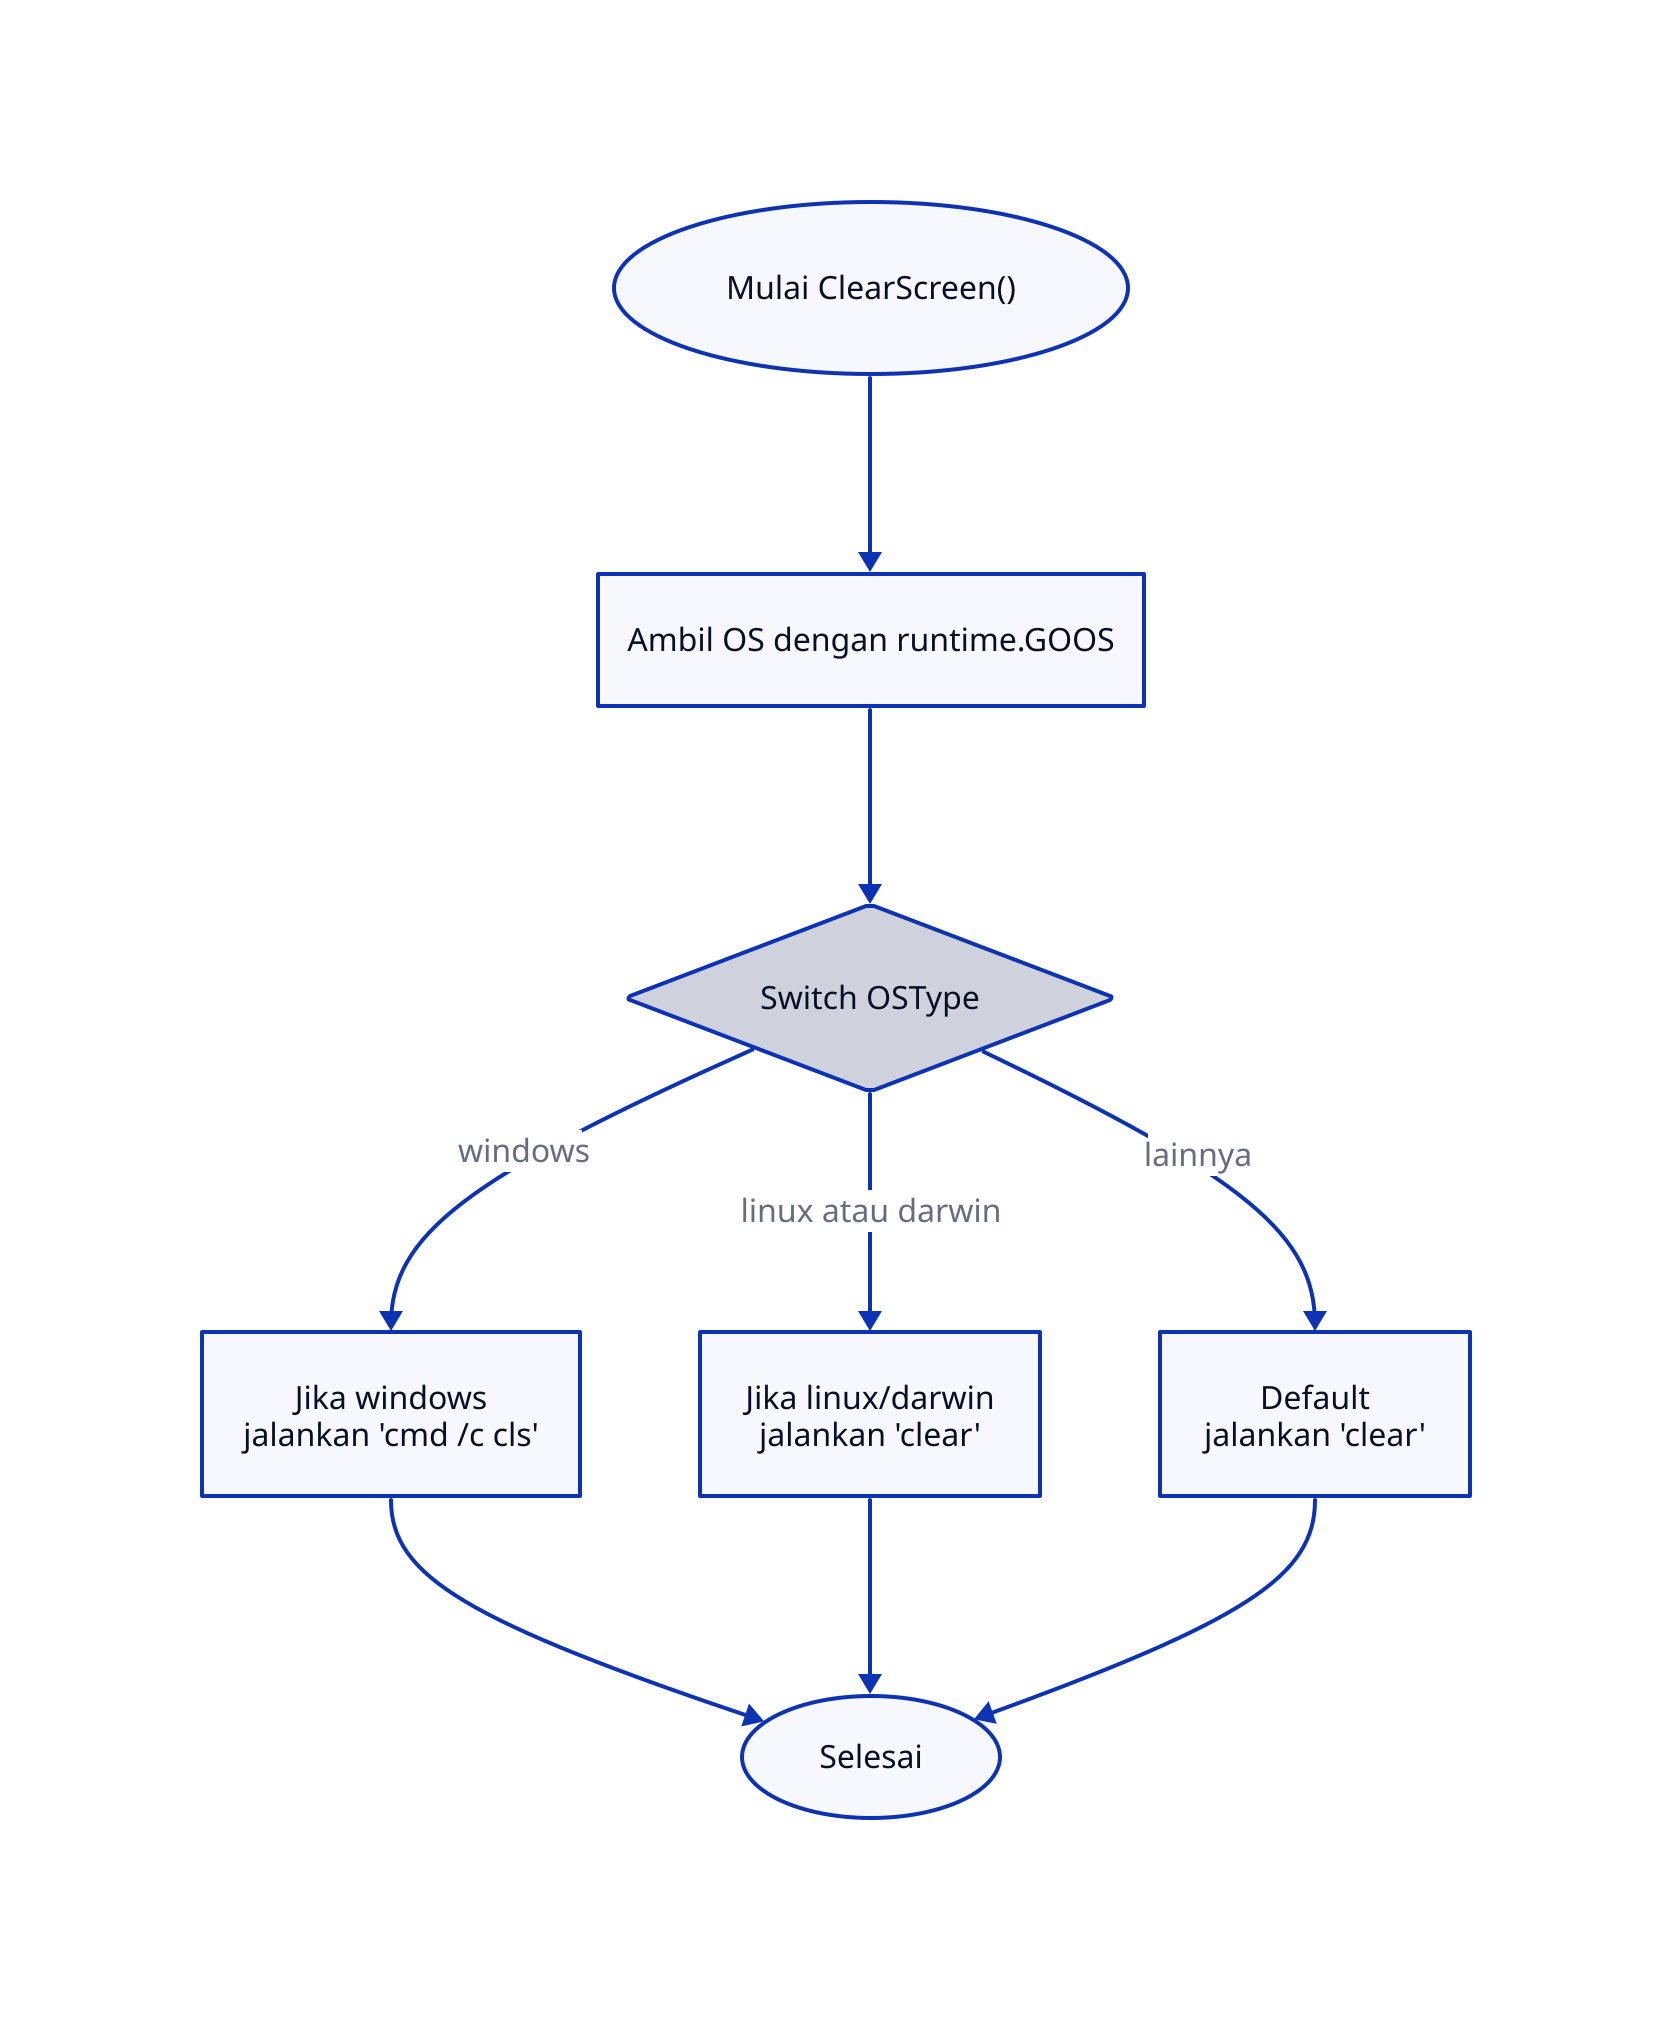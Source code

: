 direction: down

start: "Mulai ClearScreen()" {
  shape: oval
}

getOS: "Ambil OS dengan runtime.GOOS" {
  shape: rectangle
}

switchOS: "Switch OSType" {
  shape: diamond
}

windows: "Jika windows\njalankan 'cmd /c cls'" {
  shape: rectangle
}

linuxDarwin: "Jika linux/darwin\njalankan 'clear'" {
  shape: rectangle
}

defaultCase: "Default\njalankan 'clear'" {
  shape: rectangle
}

end: "Selesai" {
  shape: oval
}

start -> getOS -> switchOS
switchOS -> windows: "windows"
switchOS -> linuxDarwin: "linux atau darwin"
switchOS -> defaultCase: "lainnya"
windows -> end
linuxDarwin -> end
defaultCase -> end
